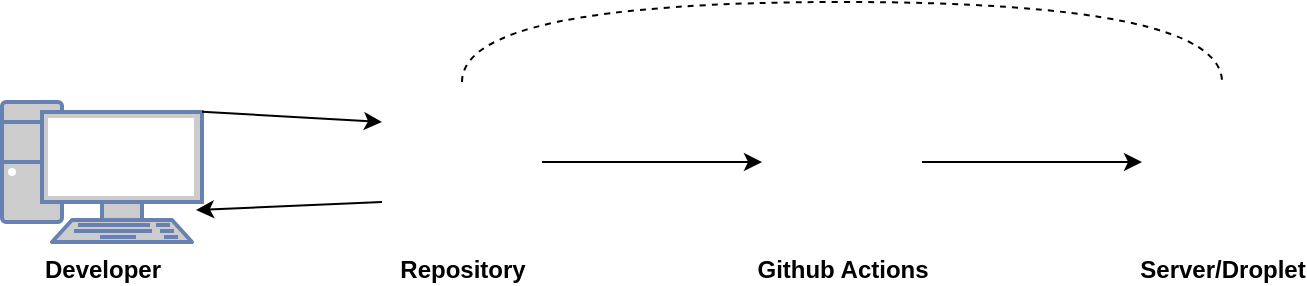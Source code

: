 <mxfile version="12.3.8" type="device" pages="1"><diagram id="bM7WivEQghd_t9SOWZsB" name="Page-1"><mxGraphModel dx="1662" dy="713" grid="1" gridSize="10" guides="1" tooltips="1" connect="1" arrows="1" fold="1" page="1" pageScale="1" pageWidth="850" pageHeight="1100" math="0" shadow="0"><root><mxCell id="0"/><mxCell id="1" parent="0"/><mxCell id="0vrc3t6fUgbZrPYEzEBB-3" value="&lt;font color=&quot;#000000&quot;&gt;&lt;b&gt;Developer&lt;/b&gt;&lt;/font&gt;" style="fontColor=#0066CC;verticalAlign=top;verticalLabelPosition=bottom;labelPosition=center;align=center;html=1;outlineConnect=0;fillColor=#CCCCCC;strokeColor=#6881B3;gradientColor=none;gradientDirection=north;strokeWidth=2;shape=mxgraph.networks.pc;" parent="1" vertex="1"><mxGeometry x="20" y="180" width="100" height="70" as="geometry"/></mxCell><mxCell id="0vrc3t6fUgbZrPYEzEBB-4" value="&lt;b&gt;Repository&lt;/b&gt;" style="shape=image;html=1;verticalAlign=top;verticalLabelPosition=bottom;labelBackgroundColor=#ffffff;imageAspect=0;aspect=fixed;image=https://cdn0.iconfinder.com/data/icons/octicons/1024/mark-github-128.png" parent="1" vertex="1"><mxGeometry x="210" y="170" width="80" height="80" as="geometry"/></mxCell><mxCell id="0vrc3t6fUgbZrPYEzEBB-5" value="" style="endArrow=classic;html=1;entryX=0;entryY=0.25;entryDx=0;entryDy=0;exitX=1;exitY=0.07;exitDx=0;exitDy=0;exitPerimeter=0;" parent="1" source="0vrc3t6fUgbZrPYEzEBB-3" target="0vrc3t6fUgbZrPYEzEBB-4" edge="1"><mxGeometry width="50" height="50" relative="1" as="geometry"><mxPoint x="130" y="280" as="sourcePoint"/><mxPoint x="50" y="246" as="targetPoint"/></mxGeometry></mxCell><mxCell id="0vrc3t6fUgbZrPYEzEBB-6" value="" style="endArrow=classic;html=1;entryX=0.97;entryY=0.771;entryDx=0;entryDy=0;entryPerimeter=0;exitX=0;exitY=0.75;exitDx=0;exitDy=0;" parent="1" source="0vrc3t6fUgbZrPYEzEBB-4" target="0vrc3t6fUgbZrPYEzEBB-3" edge="1"><mxGeometry width="50" height="50" relative="1" as="geometry"><mxPoint x="110" y="246" as="sourcePoint"/><mxPoint x="110" y="480" as="targetPoint"/></mxGeometry></mxCell><mxCell id="0vrc3t6fUgbZrPYEzEBB-7" value="&lt;b&gt;Server/Droplet&lt;/b&gt;" style="shape=image;html=1;verticalAlign=top;verticalLabelPosition=bottom;labelBackgroundColor=#ffffff;imageAspect=0;aspect=fixed;image=https://cdn3.iconfinder.com/data/icons/logos-and-brands-adobe/512/89_Digital_Ocean-128.png" parent="1" vertex="1"><mxGeometry x="590" y="170" width="80" height="80" as="geometry"/></mxCell><mxCell id="0vrc3t6fUgbZrPYEzEBB-12" value="&lt;b&gt;Github Actions&lt;/b&gt;" style="shape=image;html=1;verticalAlign=top;verticalLabelPosition=bottom;labelBackgroundColor=#ffffff;imageAspect=0;aspect=fixed;image=https://cdn0.iconfinder.com/data/icons/octicons/1024/mark-github-128.png" parent="1" vertex="1"><mxGeometry x="400" y="170" width="80" height="80" as="geometry"/></mxCell><mxCell id="0vrc3t6fUgbZrPYEzEBB-15" value="" style="endArrow=classic;html=1;" parent="1" source="0vrc3t6fUgbZrPYEzEBB-4" target="0vrc3t6fUgbZrPYEzEBB-12" edge="1"><mxGeometry width="50" height="50" relative="1" as="geometry"><mxPoint x="320" y="344" as="sourcePoint"/><mxPoint x="370" y="294" as="targetPoint"/></mxGeometry></mxCell><mxCell id="0vrc3t6fUgbZrPYEzEBB-30" value="" style="endArrow=classic;html=1;exitX=1;exitY=0.5;exitDx=0;exitDy=0;" parent="1" source="0vrc3t6fUgbZrPYEzEBB-12" target="0vrc3t6fUgbZrPYEzEBB-7" edge="1"><mxGeometry width="50" height="50" relative="1" as="geometry"><mxPoint x="480" y="210" as="sourcePoint"/><mxPoint x="510" y="210" as="targetPoint"/></mxGeometry></mxCell><mxCell id="0vrc3t6fUgbZrPYEzEBB-39" value="" style="endArrow=none;dashed=1;html=1;entryX=0.5;entryY=0;entryDx=0;entryDy=0;exitX=0.5;exitY=0;exitDx=0;exitDy=0;edgeStyle=orthogonalEdgeStyle;curved=1;" parent="1" source="0vrc3t6fUgbZrPYEzEBB-4" target="0vrc3t6fUgbZrPYEzEBB-7" edge="1"><mxGeometry width="50" height="50" relative="1" as="geometry"><mxPoint x="580" y="430" as="sourcePoint"/><mxPoint x="630" y="380" as="targetPoint"/><Array as="points"><mxPoint x="250" y="130"/><mxPoint x="630" y="130"/></Array></mxGeometry></mxCell></root></mxGraphModel></diagram></mxfile>